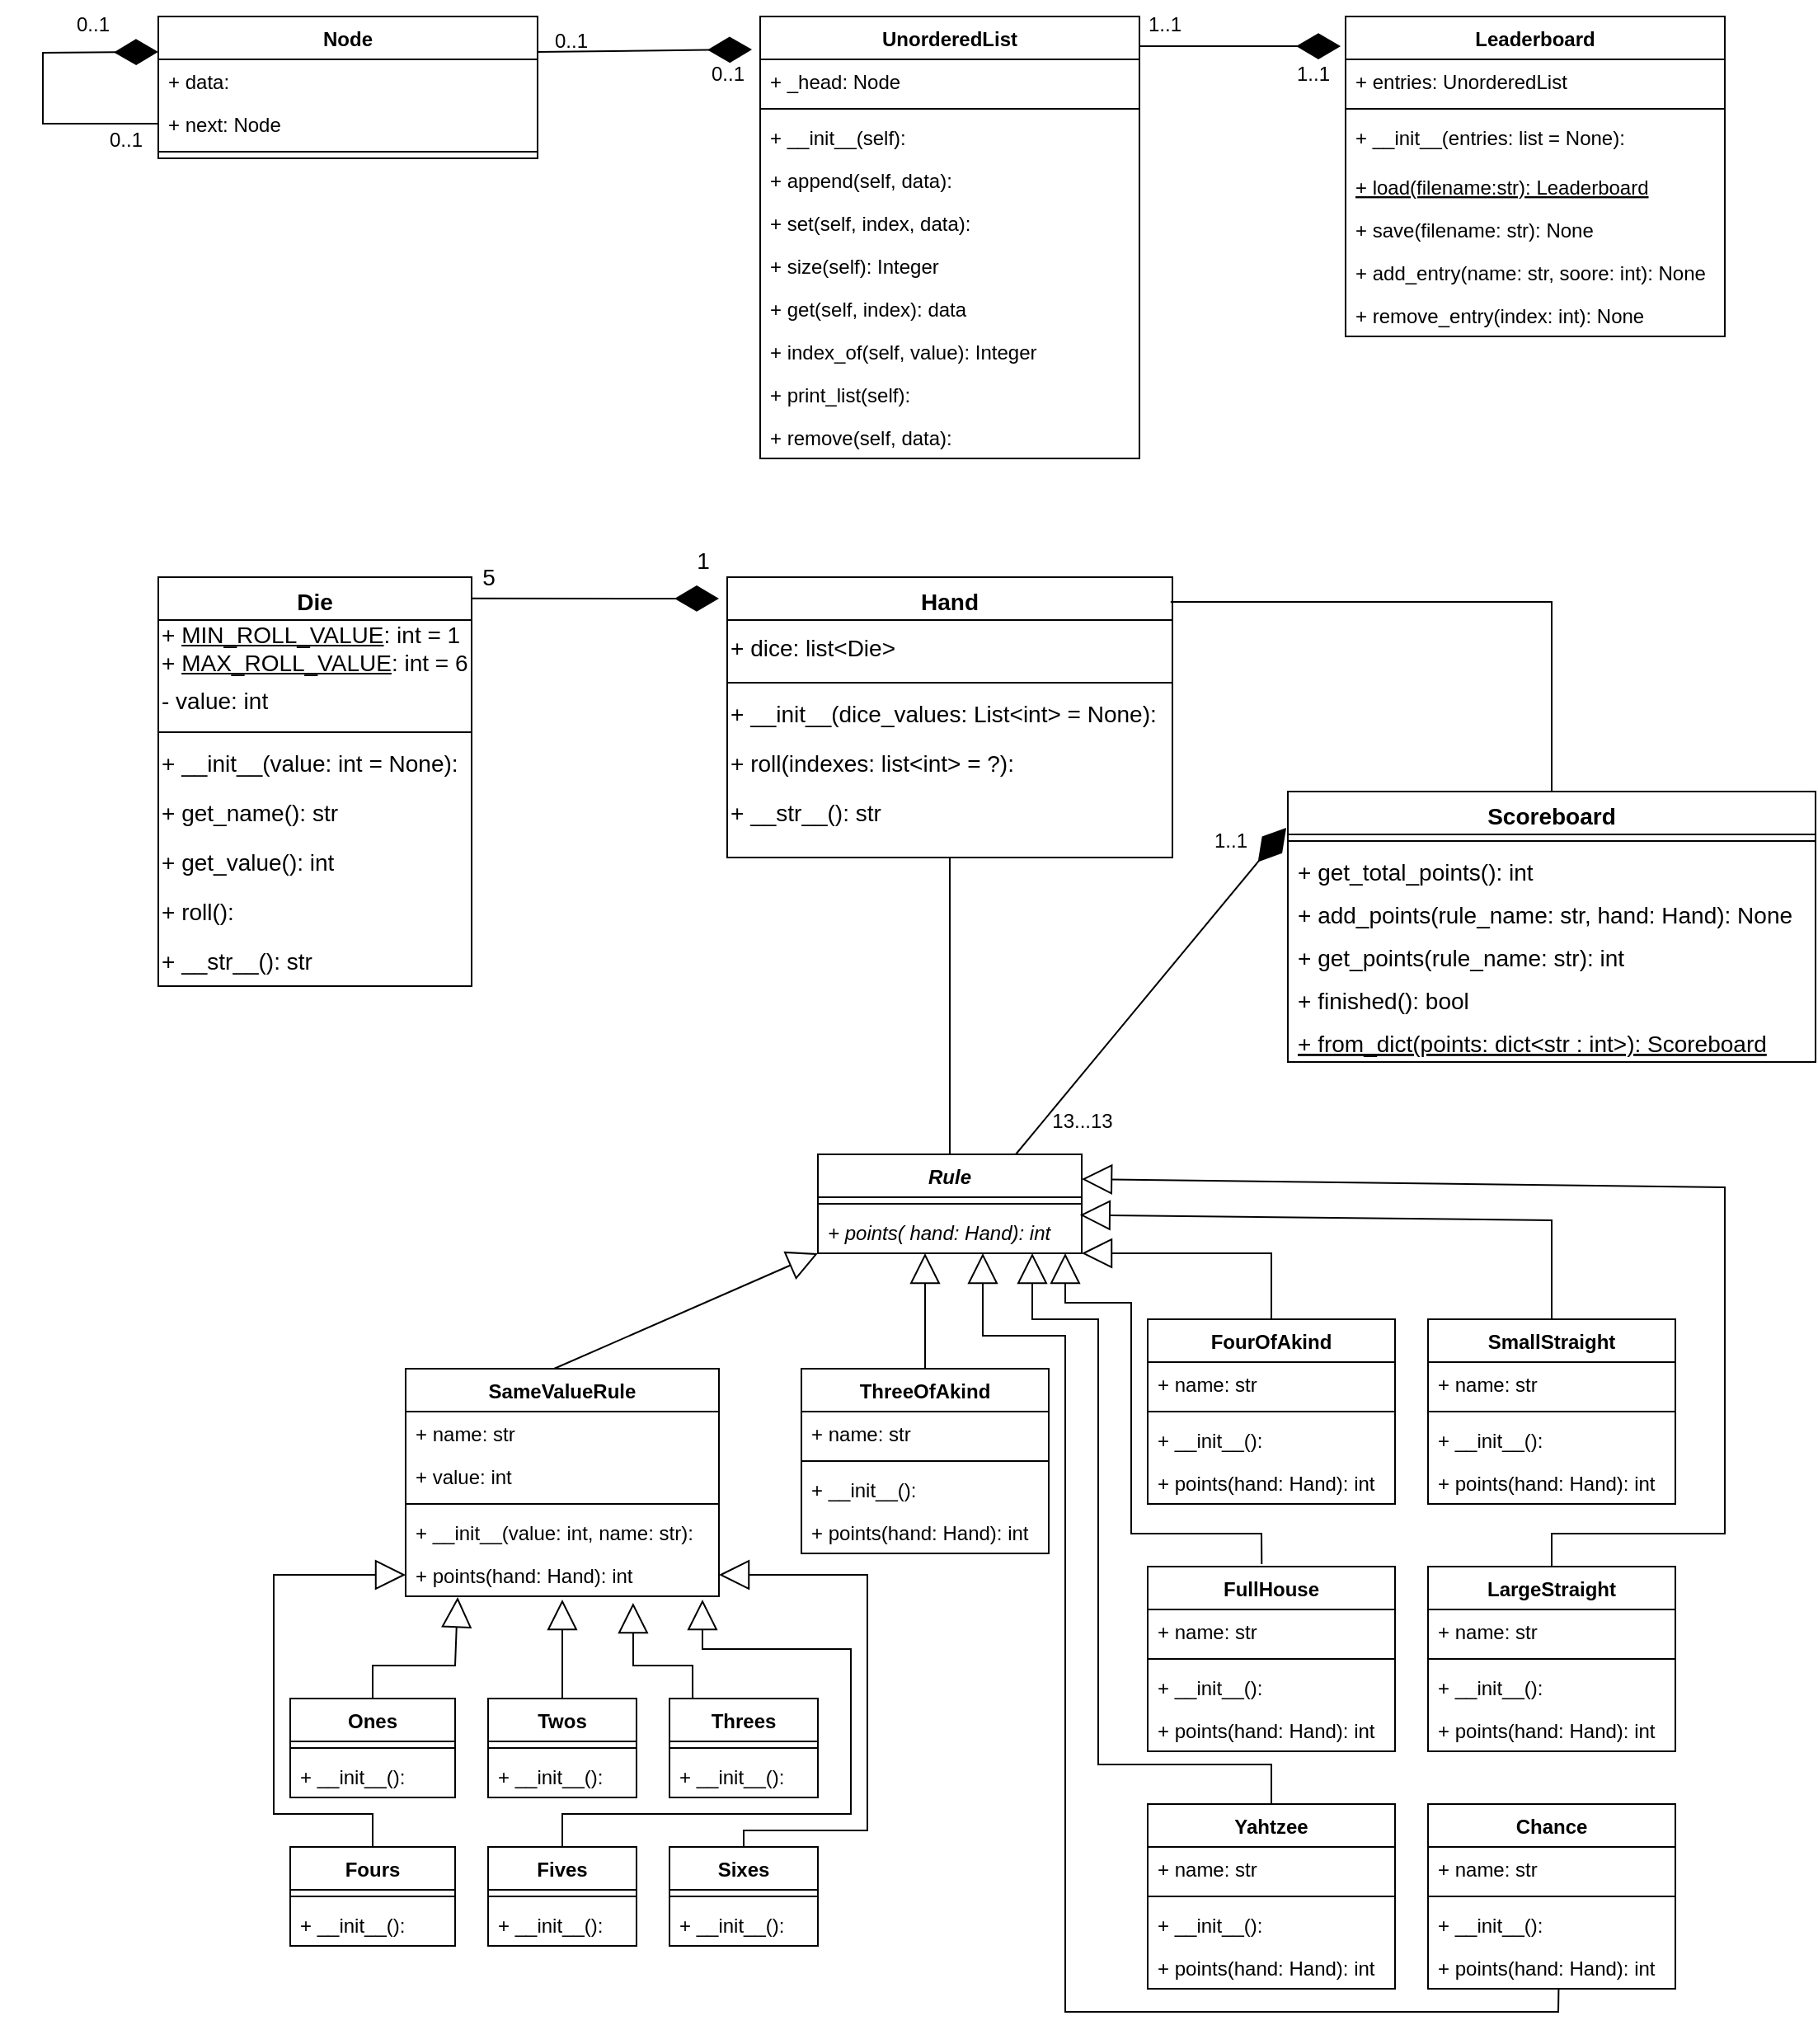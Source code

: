 <mxfile version="20.8.20" type="device"><diagram id="C5RBs43oDa-KdzZeNtuy" name="Page-1"><mxGraphModel dx="2901" dy="1139" grid="1" gridSize="10" guides="1" tooltips="1" connect="1" arrows="1" fold="1" page="1" pageScale="1" pageWidth="827" pageHeight="1169" math="0" shadow="0"><root><mxCell id="WIyWlLk6GJQsqaUBKTNV-0"/><mxCell id="WIyWlLk6GJQsqaUBKTNV-1" parent="WIyWlLk6GJQsqaUBKTNV-0"/><mxCell id="zkfFHV4jXpPFQw0GAbJ--0" value="Die" style="swimlane;fontStyle=1;align=center;verticalAlign=top;childLayout=stackLayout;horizontal=1;startSize=26;horizontalStack=0;resizeParent=1;resizeLast=0;collapsible=1;marginBottom=0;rounded=0;shadow=0;strokeWidth=1;fontSize=14;" parent="WIyWlLk6GJQsqaUBKTNV-1" vertex="1"><mxGeometry x="-100.0" y="390" width="190" height="248" as="geometry"><mxRectangle x="230" y="140" width="160" height="26" as="alternateBounds"/></mxGeometry></mxCell><mxCell id="QgsHocURRnFTAm93ALGb-11" value="+ &lt;u&gt;MIN_ROLL_VALUE&lt;/u&gt;: int = 1&lt;br&gt;+ &lt;u&gt;MAX_ROLL_VALUE&lt;/u&gt;: int = 6" style="text;html=1;strokeColor=none;fillColor=none;align=left;verticalAlign=middle;whiteSpace=wrap;rounded=0;fontSize=14;" parent="zkfFHV4jXpPFQw0GAbJ--0" vertex="1"><mxGeometry y="26" width="190" height="34" as="geometry"/></mxCell><mxCell id="QgsHocURRnFTAm93ALGb-13" value="- value: int" style="text;html=1;strokeColor=none;fillColor=none;align=left;verticalAlign=middle;whiteSpace=wrap;rounded=0;fontSize=14;" parent="zkfFHV4jXpPFQw0GAbJ--0" vertex="1"><mxGeometry y="60" width="190" height="30" as="geometry"/></mxCell><mxCell id="zkfFHV4jXpPFQw0GAbJ--4" value="" style="line;html=1;strokeWidth=1;align=left;verticalAlign=middle;spacingTop=-1;spacingLeft=3;spacingRight=3;rotatable=0;labelPosition=right;points=[];portConstraint=eastwest;" parent="zkfFHV4jXpPFQw0GAbJ--0" vertex="1"><mxGeometry y="90" width="190" height="8" as="geometry"/></mxCell><mxCell id="QgsHocURRnFTAm93ALGb-14" value="+ __init__(value: int = None):" style="text;html=1;strokeColor=none;fillColor=none;align=left;verticalAlign=middle;whiteSpace=wrap;rounded=0;fontSize=14;" parent="zkfFHV4jXpPFQw0GAbJ--0" vertex="1"><mxGeometry y="98" width="190" height="30" as="geometry"/></mxCell><mxCell id="QgsHocURRnFTAm93ALGb-17" value="+ get_name(): str" style="text;html=1;strokeColor=none;fillColor=none;align=left;verticalAlign=middle;whiteSpace=wrap;rounded=0;fontSize=14;" parent="zkfFHV4jXpPFQw0GAbJ--0" vertex="1"><mxGeometry y="128" width="190" height="30" as="geometry"/></mxCell><mxCell id="QgsHocURRnFTAm93ALGb-15" value="+ get_value(): int" style="text;html=1;strokeColor=none;fillColor=none;align=left;verticalAlign=middle;whiteSpace=wrap;rounded=0;fontSize=14;" parent="zkfFHV4jXpPFQw0GAbJ--0" vertex="1"><mxGeometry y="158" width="190" height="30" as="geometry"/></mxCell><mxCell id="QgsHocURRnFTAm93ALGb-16" value="+ roll():" style="text;html=1;strokeColor=none;fillColor=none;align=left;verticalAlign=middle;whiteSpace=wrap;rounded=0;fontSize=14;" parent="zkfFHV4jXpPFQw0GAbJ--0" vertex="1"><mxGeometry y="188" width="190" height="30" as="geometry"/></mxCell><mxCell id="QgsHocURRnFTAm93ALGb-18" value="+ __str__(): str" style="text;html=1;strokeColor=none;fillColor=none;align=left;verticalAlign=middle;whiteSpace=wrap;rounded=0;fontSize=14;" parent="zkfFHV4jXpPFQw0GAbJ--0" vertex="1"><mxGeometry y="218" width="190" height="30" as="geometry"/></mxCell><mxCell id="QgsHocURRnFTAm93ALGb-19" value="Hand" style="swimlane;fontStyle=1;align=center;verticalAlign=top;childLayout=stackLayout;horizontal=1;startSize=26;horizontalStack=0;resizeParent=1;resizeLast=0;collapsible=1;marginBottom=0;rounded=0;shadow=0;strokeWidth=1;fontSize=14;" parent="WIyWlLk6GJQsqaUBKTNV-1" vertex="1"><mxGeometry x="245" y="390" width="270" height="170" as="geometry"><mxRectangle x="230" y="140" width="160" height="26" as="alternateBounds"/></mxGeometry></mxCell><mxCell id="QgsHocURRnFTAm93ALGb-21" value="+ dice: list&amp;lt;Die&amp;gt;" style="text;html=1;strokeColor=none;fillColor=none;align=left;verticalAlign=middle;whiteSpace=wrap;rounded=0;fontSize=14;" parent="QgsHocURRnFTAm93ALGb-19" vertex="1"><mxGeometry y="26" width="270" height="34" as="geometry"/></mxCell><mxCell id="QgsHocURRnFTAm93ALGb-22" value="" style="line;html=1;strokeWidth=1;align=left;verticalAlign=middle;spacingTop=-1;spacingLeft=3;spacingRight=3;rotatable=0;labelPosition=right;points=[];portConstraint=eastwest;" parent="QgsHocURRnFTAm93ALGb-19" vertex="1"><mxGeometry y="60" width="270" height="8" as="geometry"/></mxCell><mxCell id="QgsHocURRnFTAm93ALGb-23" value="+ __init__(dice_values: List&amp;lt;int&amp;gt; = None):" style="text;html=1;strokeColor=none;fillColor=none;align=left;verticalAlign=middle;whiteSpace=wrap;rounded=0;fontSize=14;" parent="QgsHocURRnFTAm93ALGb-19" vertex="1"><mxGeometry y="68" width="270" height="30" as="geometry"/></mxCell><mxCell id="QgsHocURRnFTAm93ALGb-26" value="+ roll(indexes: list&amp;lt;int&amp;gt; = ?):" style="text;html=1;strokeColor=none;fillColor=none;align=left;verticalAlign=middle;whiteSpace=wrap;rounded=0;fontSize=14;" parent="QgsHocURRnFTAm93ALGb-19" vertex="1"><mxGeometry y="98" width="270" height="30" as="geometry"/></mxCell><mxCell id="QgsHocURRnFTAm93ALGb-27" value="+ __str__(): str" style="text;html=1;strokeColor=none;fillColor=none;align=left;verticalAlign=middle;whiteSpace=wrap;rounded=0;fontSize=14;" parent="QgsHocURRnFTAm93ALGb-19" vertex="1"><mxGeometry y="128" width="270" height="30" as="geometry"/></mxCell><mxCell id="EEGp1_K3hss2cLt-kIBE-0" value="Scoreboard" style="swimlane;fontStyle=1;align=center;verticalAlign=top;childLayout=stackLayout;horizontal=1;startSize=26;horizontalStack=0;resizeParent=1;resizeParentMax=0;resizeLast=0;collapsible=1;marginBottom=0;fontSize=14;" parent="WIyWlLk6GJQsqaUBKTNV-1" vertex="1"><mxGeometry x="585" y="520" width="320" height="164" as="geometry"/></mxCell><mxCell id="EEGp1_K3hss2cLt-kIBE-2" value="" style="line;strokeWidth=1;fillColor=none;align=left;verticalAlign=middle;spacingTop=-1;spacingLeft=3;spacingRight=3;rotatable=0;labelPosition=right;points=[];portConstraint=eastwest;fontSize=14;" parent="EEGp1_K3hss2cLt-kIBE-0" vertex="1"><mxGeometry y="26" width="320" height="8" as="geometry"/></mxCell><mxCell id="EEGp1_K3hss2cLt-kIBE-7" value="+ get_total_points(): int" style="text;strokeColor=none;fillColor=none;align=left;verticalAlign=top;spacingLeft=4;spacingRight=4;overflow=hidden;rotatable=0;points=[[0,0.5],[1,0.5]];portConstraint=eastwest;fontSize=14;" parent="EEGp1_K3hss2cLt-kIBE-0" vertex="1"><mxGeometry y="34" width="320" height="26" as="geometry"/></mxCell><mxCell id="EEGp1_K3hss2cLt-kIBE-4" value="+ add_points(rule_name: str, hand: Hand): None" style="text;strokeColor=none;fillColor=none;align=left;verticalAlign=top;spacingLeft=4;spacingRight=4;overflow=hidden;rotatable=0;points=[[0,0.5],[1,0.5]];portConstraint=eastwest;fontSize=14;" parent="EEGp1_K3hss2cLt-kIBE-0" vertex="1"><mxGeometry y="60" width="320" height="26" as="geometry"/></mxCell><mxCell id="EEGp1_K3hss2cLt-kIBE-5" value="+ get_points(rule_name: str): int" style="text;strokeColor=none;fillColor=none;align=left;verticalAlign=top;spacingLeft=4;spacingRight=4;overflow=hidden;rotatable=0;points=[[0,0.5],[1,0.5]];portConstraint=eastwest;fontSize=14;" parent="EEGp1_K3hss2cLt-kIBE-0" vertex="1"><mxGeometry y="86" width="320" height="26" as="geometry"/></mxCell><mxCell id="EEGp1_K3hss2cLt-kIBE-6" value="+ finished(): bool" style="text;strokeColor=none;fillColor=none;align=left;verticalAlign=top;spacingLeft=4;spacingRight=4;overflow=hidden;rotatable=0;points=[[0,0.5],[1,0.5]];portConstraint=eastwest;fontSize=14;" parent="EEGp1_K3hss2cLt-kIBE-0" vertex="1"><mxGeometry y="112" width="320" height="26" as="geometry"/></mxCell><mxCell id="EEGp1_K3hss2cLt-kIBE-8" value="+ from_dict(points: dict&lt;str : int&gt;): Scoreboard" style="text;strokeColor=none;fillColor=none;align=left;verticalAlign=top;spacingLeft=4;spacingRight=4;overflow=hidden;rotatable=0;points=[[0,0.5],[1,0.5]];portConstraint=eastwest;fontSize=14;fontStyle=4" parent="EEGp1_K3hss2cLt-kIBE-0" vertex="1"><mxGeometry y="138" width="320" height="26" as="geometry"/></mxCell><mxCell id="EEGp1_K3hss2cLt-kIBE-9" value="" style="endArrow=diamondThin;endFill=1;endSize=24;html=1;rounded=0;fontSize=14;exitX=1;exitY=0.052;exitDx=0;exitDy=0;exitPerimeter=0;" parent="WIyWlLk6GJQsqaUBKTNV-1" source="zkfFHV4jXpPFQw0GAbJ--0" edge="1"><mxGeometry width="160" relative="1" as="geometry"><mxPoint x="103.1" y="360" as="sourcePoint"/><mxPoint x="240" y="403" as="targetPoint"/></mxGeometry></mxCell><mxCell id="EEGp1_K3hss2cLt-kIBE-10" value="1" style="text;html=1;align=center;verticalAlign=middle;resizable=0;points=[];autosize=1;strokeColor=none;fillColor=none;fontSize=14;" parent="WIyWlLk6GJQsqaUBKTNV-1" vertex="1"><mxGeometry x="220" y="370" width="20" height="20" as="geometry"/></mxCell><mxCell id="EEGp1_K3hss2cLt-kIBE-11" value="5" style="text;html=1;align=center;verticalAlign=middle;resizable=0;points=[];autosize=1;strokeColor=none;fillColor=none;fontSize=14;" parent="WIyWlLk6GJQsqaUBKTNV-1" vertex="1"><mxGeometry x="90.0" y="380" width="20" height="20" as="geometry"/></mxCell><mxCell id="sQzndHADzmRPckL66UY5-4" value="Rule" style="swimlane;fontStyle=3;align=center;verticalAlign=top;childLayout=stackLayout;horizontal=1;startSize=26;horizontalStack=0;resizeParent=1;resizeParentMax=0;resizeLast=0;collapsible=1;marginBottom=0;" parent="WIyWlLk6GJQsqaUBKTNV-1" vertex="1"><mxGeometry x="300" y="740" width="160" height="60" as="geometry"/></mxCell><mxCell id="sQzndHADzmRPckL66UY5-6" value="" style="line;strokeWidth=1;fillColor=none;align=left;verticalAlign=middle;spacingTop=-1;spacingLeft=3;spacingRight=3;rotatable=0;labelPosition=right;points=[];portConstraint=eastwest;strokeColor=inherit;" parent="sQzndHADzmRPckL66UY5-4" vertex="1"><mxGeometry y="26" width="160" height="8" as="geometry"/></mxCell><mxCell id="sQzndHADzmRPckL66UY5-7" value="+ points( hand: Hand): int" style="text;strokeColor=none;fillColor=none;align=left;verticalAlign=top;spacingLeft=4;spacingRight=4;overflow=hidden;rotatable=0;points=[[0,0.5],[1,0.5]];portConstraint=eastwest;fontStyle=2" parent="sQzndHADzmRPckL66UY5-4" vertex="1"><mxGeometry y="34" width="160" height="26" as="geometry"/></mxCell><mxCell id="sQzndHADzmRPckL66UY5-14" value="SameValueRule" style="swimlane;fontStyle=1;align=center;verticalAlign=top;childLayout=stackLayout;horizontal=1;startSize=26;horizontalStack=0;resizeParent=1;resizeParentMax=0;resizeLast=0;collapsible=1;marginBottom=0;" parent="WIyWlLk6GJQsqaUBKTNV-1" vertex="1"><mxGeometry x="50" y="870" width="190" height="138" as="geometry"/></mxCell><mxCell id="sQzndHADzmRPckL66UY5-15" value="+ name: str" style="text;strokeColor=none;fillColor=none;align=left;verticalAlign=top;spacingLeft=4;spacingRight=4;overflow=hidden;rotatable=0;points=[[0,0.5],[1,0.5]];portConstraint=eastwest;" parent="sQzndHADzmRPckL66UY5-14" vertex="1"><mxGeometry y="26" width="190" height="26" as="geometry"/></mxCell><mxCell id="sQzndHADzmRPckL66UY5-18" value="+ value: int" style="text;strokeColor=none;fillColor=none;align=left;verticalAlign=top;spacingLeft=4;spacingRight=4;overflow=hidden;rotatable=0;points=[[0,0.5],[1,0.5]];portConstraint=eastwest;" parent="sQzndHADzmRPckL66UY5-14" vertex="1"><mxGeometry y="52" width="190" height="26" as="geometry"/></mxCell><mxCell id="sQzndHADzmRPckL66UY5-16" value="" style="line;strokeWidth=1;fillColor=none;align=left;verticalAlign=middle;spacingTop=-1;spacingLeft=3;spacingRight=3;rotatable=0;labelPosition=right;points=[];portConstraint=eastwest;strokeColor=inherit;" parent="sQzndHADzmRPckL66UY5-14" vertex="1"><mxGeometry y="78" width="190" height="8" as="geometry"/></mxCell><mxCell id="sQzndHADzmRPckL66UY5-17" value="+ __init__(value: int, name: str):" style="text;strokeColor=none;fillColor=none;align=left;verticalAlign=top;spacingLeft=4;spacingRight=4;overflow=hidden;rotatable=0;points=[[0,0.5],[1,0.5]];portConstraint=eastwest;" parent="sQzndHADzmRPckL66UY5-14" vertex="1"><mxGeometry y="86" width="190" height="26" as="geometry"/></mxCell><mxCell id="sQzndHADzmRPckL66UY5-19" value="+ points(hand: Hand): int" style="text;strokeColor=none;fillColor=none;align=left;verticalAlign=top;spacingLeft=4;spacingRight=4;overflow=hidden;rotatable=0;points=[[0,0.5],[1,0.5]];portConstraint=eastwest;" parent="sQzndHADzmRPckL66UY5-14" vertex="1"><mxGeometry y="112" width="190" height="26" as="geometry"/></mxCell><mxCell id="sQzndHADzmRPckL66UY5-20" value="Ones" style="swimlane;fontStyle=1;align=center;verticalAlign=top;childLayout=stackLayout;horizontal=1;startSize=26;horizontalStack=0;resizeParent=1;resizeParentMax=0;resizeLast=0;collapsible=1;marginBottom=0;" parent="WIyWlLk6GJQsqaUBKTNV-1" vertex="1"><mxGeometry x="-20" y="1070" width="100" height="60" as="geometry"/></mxCell><mxCell id="sQzndHADzmRPckL66UY5-22" value="" style="line;strokeWidth=1;fillColor=none;align=left;verticalAlign=middle;spacingTop=-1;spacingLeft=3;spacingRight=3;rotatable=0;labelPosition=right;points=[];portConstraint=eastwest;strokeColor=inherit;" parent="sQzndHADzmRPckL66UY5-20" vertex="1"><mxGeometry y="26" width="100" height="8" as="geometry"/></mxCell><mxCell id="sQzndHADzmRPckL66UY5-23" value="+ __init__():" style="text;strokeColor=none;fillColor=none;align=left;verticalAlign=top;spacingLeft=4;spacingRight=4;overflow=hidden;rotatable=0;points=[[0,0.5],[1,0.5]];portConstraint=eastwest;" parent="sQzndHADzmRPckL66UY5-20" vertex="1"><mxGeometry y="34" width="100" height="26" as="geometry"/></mxCell><mxCell id="sQzndHADzmRPckL66UY5-24" value="Twos" style="swimlane;fontStyle=1;align=center;verticalAlign=top;childLayout=stackLayout;horizontal=1;startSize=26;horizontalStack=0;resizeParent=1;resizeParentMax=0;resizeLast=0;collapsible=1;marginBottom=0;" parent="WIyWlLk6GJQsqaUBKTNV-1" vertex="1"><mxGeometry x="100" y="1070" width="90" height="60" as="geometry"/></mxCell><mxCell id="sQzndHADzmRPckL66UY5-25" value="" style="line;strokeWidth=1;fillColor=none;align=left;verticalAlign=middle;spacingTop=-1;spacingLeft=3;spacingRight=3;rotatable=0;labelPosition=right;points=[];portConstraint=eastwest;strokeColor=inherit;" parent="sQzndHADzmRPckL66UY5-24" vertex="1"><mxGeometry y="26" width="90" height="8" as="geometry"/></mxCell><mxCell id="sQzndHADzmRPckL66UY5-26" value="+ __init__():" style="text;strokeColor=none;fillColor=none;align=left;verticalAlign=top;spacingLeft=4;spacingRight=4;overflow=hidden;rotatable=0;points=[[0,0.5],[1,0.5]];portConstraint=eastwest;" parent="sQzndHADzmRPckL66UY5-24" vertex="1"><mxGeometry y="34" width="90" height="26" as="geometry"/></mxCell><mxCell id="sQzndHADzmRPckL66UY5-27" value="Threes" style="swimlane;fontStyle=1;align=center;verticalAlign=top;childLayout=stackLayout;horizontal=1;startSize=26;horizontalStack=0;resizeParent=1;resizeParentMax=0;resizeLast=0;collapsible=1;marginBottom=0;" parent="WIyWlLk6GJQsqaUBKTNV-1" vertex="1"><mxGeometry x="210" y="1070" width="90" height="60" as="geometry"/></mxCell><mxCell id="sQzndHADzmRPckL66UY5-28" value="" style="line;strokeWidth=1;fillColor=none;align=left;verticalAlign=middle;spacingTop=-1;spacingLeft=3;spacingRight=3;rotatable=0;labelPosition=right;points=[];portConstraint=eastwest;strokeColor=inherit;" parent="sQzndHADzmRPckL66UY5-27" vertex="1"><mxGeometry y="26" width="90" height="8" as="geometry"/></mxCell><mxCell id="sQzndHADzmRPckL66UY5-29" value="+ __init__():" style="text;strokeColor=none;fillColor=none;align=left;verticalAlign=top;spacingLeft=4;spacingRight=4;overflow=hidden;rotatable=0;points=[[0,0.5],[1,0.5]];portConstraint=eastwest;" parent="sQzndHADzmRPckL66UY5-27" vertex="1"><mxGeometry y="34" width="90" height="26" as="geometry"/></mxCell><mxCell id="sQzndHADzmRPckL66UY5-30" value="Fours" style="swimlane;fontStyle=1;align=center;verticalAlign=top;childLayout=stackLayout;horizontal=1;startSize=26;horizontalStack=0;resizeParent=1;resizeParentMax=0;resizeLast=0;collapsible=1;marginBottom=0;" parent="WIyWlLk6GJQsqaUBKTNV-1" vertex="1"><mxGeometry x="-20" y="1160" width="100" height="60" as="geometry"/></mxCell><mxCell id="sQzndHADzmRPckL66UY5-31" value="" style="line;strokeWidth=1;fillColor=none;align=left;verticalAlign=middle;spacingTop=-1;spacingLeft=3;spacingRight=3;rotatable=0;labelPosition=right;points=[];portConstraint=eastwest;strokeColor=inherit;" parent="sQzndHADzmRPckL66UY5-30" vertex="1"><mxGeometry y="26" width="100" height="8" as="geometry"/></mxCell><mxCell id="sQzndHADzmRPckL66UY5-32" value="+ __init__():" style="text;strokeColor=none;fillColor=none;align=left;verticalAlign=top;spacingLeft=4;spacingRight=4;overflow=hidden;rotatable=0;points=[[0,0.5],[1,0.5]];portConstraint=eastwest;" parent="sQzndHADzmRPckL66UY5-30" vertex="1"><mxGeometry y="34" width="100" height="26" as="geometry"/></mxCell><mxCell id="sQzndHADzmRPckL66UY5-33" value="Fives" style="swimlane;fontStyle=1;align=center;verticalAlign=top;childLayout=stackLayout;horizontal=1;startSize=26;horizontalStack=0;resizeParent=1;resizeParentMax=0;resizeLast=0;collapsible=1;marginBottom=0;" parent="WIyWlLk6GJQsqaUBKTNV-1" vertex="1"><mxGeometry x="100" y="1160" width="90" height="60" as="geometry"/></mxCell><mxCell id="sQzndHADzmRPckL66UY5-34" value="" style="line;strokeWidth=1;fillColor=none;align=left;verticalAlign=middle;spacingTop=-1;spacingLeft=3;spacingRight=3;rotatable=0;labelPosition=right;points=[];portConstraint=eastwest;strokeColor=inherit;" parent="sQzndHADzmRPckL66UY5-33" vertex="1"><mxGeometry y="26" width="90" height="8" as="geometry"/></mxCell><mxCell id="sQzndHADzmRPckL66UY5-35" value="+ __init__():" style="text;strokeColor=none;fillColor=none;align=left;verticalAlign=top;spacingLeft=4;spacingRight=4;overflow=hidden;rotatable=0;points=[[0,0.5],[1,0.5]];portConstraint=eastwest;" parent="sQzndHADzmRPckL66UY5-33" vertex="1"><mxGeometry y="34" width="90" height="26" as="geometry"/></mxCell><mxCell id="sQzndHADzmRPckL66UY5-36" value="Sixes" style="swimlane;fontStyle=1;align=center;verticalAlign=top;childLayout=stackLayout;horizontal=1;startSize=26;horizontalStack=0;resizeParent=1;resizeParentMax=0;resizeLast=0;collapsible=1;marginBottom=0;" parent="WIyWlLk6GJQsqaUBKTNV-1" vertex="1"><mxGeometry x="210" y="1160" width="90" height="60" as="geometry"/></mxCell><mxCell id="sQzndHADzmRPckL66UY5-37" value="" style="line;strokeWidth=1;fillColor=none;align=left;verticalAlign=middle;spacingTop=-1;spacingLeft=3;spacingRight=3;rotatable=0;labelPosition=right;points=[];portConstraint=eastwest;strokeColor=inherit;" parent="sQzndHADzmRPckL66UY5-36" vertex="1"><mxGeometry y="26" width="90" height="8" as="geometry"/></mxCell><mxCell id="sQzndHADzmRPckL66UY5-38" value="+ __init__():" style="text;strokeColor=none;fillColor=none;align=left;verticalAlign=top;spacingLeft=4;spacingRight=4;overflow=hidden;rotatable=0;points=[[0,0.5],[1,0.5]];portConstraint=eastwest;" parent="sQzndHADzmRPckL66UY5-36" vertex="1"><mxGeometry y="34" width="90" height="26" as="geometry"/></mxCell><mxCell id="sQzndHADzmRPckL66UY5-40" value="&lt;br&gt;" style="endArrow=block;endSize=16;endFill=0;html=1;rounded=0;exitX=0.5;exitY=0;exitDx=0;exitDy=0;entryX=0.166;entryY=1.02;entryDx=0;entryDy=0;entryPerimeter=0;" parent="WIyWlLk6GJQsqaUBKTNV-1" source="sQzndHADzmRPckL66UY5-20" target="sQzndHADzmRPckL66UY5-19" edge="1"><mxGeometry width="160" relative="1" as="geometry"><mxPoint x="-210" y="1080" as="sourcePoint"/><mxPoint x="-40" y="1040" as="targetPoint"/><Array as="points"><mxPoint x="30" y="1050"/><mxPoint x="80" y="1050"/></Array></mxGeometry></mxCell><mxCell id="sQzndHADzmRPckL66UY5-41" value="&lt;br&gt;" style="endArrow=block;endSize=16;endFill=0;html=1;rounded=0;exitX=0.5;exitY=0;exitDx=0;exitDy=0;" parent="WIyWlLk6GJQsqaUBKTNV-1" source="sQzndHADzmRPckL66UY5-24" edge="1"><mxGeometry x="0.333" y="-5" width="160" relative="1" as="geometry"><mxPoint x="40" y="1080.0" as="sourcePoint"/><mxPoint x="145" y="1010" as="targetPoint"/><mxPoint as="offset"/></mxGeometry></mxCell><mxCell id="sQzndHADzmRPckL66UY5-42" value="&lt;br&gt;" style="endArrow=block;endSize=16;endFill=0;html=1;rounded=0;exitX=0.156;exitY=0;exitDx=0;exitDy=0;exitPerimeter=0;entryX=0.726;entryY=1.154;entryDx=0;entryDy=0;entryPerimeter=0;" parent="WIyWlLk6GJQsqaUBKTNV-1" source="sQzndHADzmRPckL66UY5-27" target="sQzndHADzmRPckL66UY5-19" edge="1"><mxGeometry width="160" relative="1" as="geometry"><mxPoint x="180" y="1081.48" as="sourcePoint"/><mxPoint x="170" y="1010" as="targetPoint"/><Array as="points"><mxPoint x="224" y="1050"/><mxPoint x="188" y="1050"/></Array></mxGeometry></mxCell><mxCell id="sQzndHADzmRPckL66UY5-43" value="&lt;br&gt;" style="endArrow=block;endSize=16;endFill=0;html=1;rounded=0;exitX=0.5;exitY=0;exitDx=0;exitDy=0;entryX=0;entryY=0.5;entryDx=0;entryDy=0;" parent="WIyWlLk6GJQsqaUBKTNV-1" source="sQzndHADzmRPckL66UY5-30" target="sQzndHADzmRPckL66UY5-19" edge="1"><mxGeometry width="160" relative="1" as="geometry"><mxPoint x="-40" y="1051.48" as="sourcePoint"/><mxPoint x="30" y="990" as="targetPoint"/><Array as="points"><mxPoint x="30" y="1140"/><mxPoint x="-30" y="1140"/><mxPoint x="-30" y="995"/><mxPoint y="995"/></Array></mxGeometry></mxCell><mxCell id="sQzndHADzmRPckL66UY5-44" value="&lt;br&gt;" style="endArrow=block;endSize=16;endFill=0;html=1;rounded=0;exitX=0.5;exitY=0;exitDx=0;exitDy=0;" parent="WIyWlLk6GJQsqaUBKTNV-1" source="sQzndHADzmRPckL66UY5-33" edge="1"><mxGeometry width="160" relative="1" as="geometry"><mxPoint x="320" y="1140" as="sourcePoint"/><mxPoint x="230" y="1010" as="targetPoint"/><Array as="points"><mxPoint x="145" y="1140"/><mxPoint x="320" y="1140"/><mxPoint x="320" y="1060"/><mxPoint x="320" y="1040"/><mxPoint x="230" y="1040"/></Array></mxGeometry></mxCell><mxCell id="sQzndHADzmRPckL66UY5-45" value="&lt;br&gt;" style="endArrow=block;endSize=16;endFill=0;html=1;rounded=0;exitX=0.5;exitY=0;exitDx=0;exitDy=0;entryX=1;entryY=0.5;entryDx=0;entryDy=0;" parent="WIyWlLk6GJQsqaUBKTNV-1" source="sQzndHADzmRPckL66UY5-36" target="sQzndHADzmRPckL66UY5-19" edge="1"><mxGeometry width="160" relative="1" as="geometry"><mxPoint x="155" y="1170.0" as="sourcePoint"/><mxPoint x="220" y="1010" as="targetPoint"/><Array as="points"><mxPoint x="255" y="1150"/><mxPoint x="330" y="1150"/><mxPoint x="330" y="1050"/><mxPoint x="330" y="995"/></Array></mxGeometry></mxCell><mxCell id="sQzndHADzmRPckL66UY5-46" value="&lt;br&gt;" style="endArrow=block;endSize=16;endFill=0;html=1;rounded=0;entryX=0;entryY=1;entryDx=0;entryDy=0;" parent="WIyWlLk6GJQsqaUBKTNV-1" target="sQzndHADzmRPckL66UY5-4" edge="1"><mxGeometry x="0.333" y="-5" width="160" relative="1" as="geometry"><mxPoint x="140" y="870" as="sourcePoint"/><mxPoint x="140" y="810.0" as="targetPoint"/><mxPoint as="offset"/></mxGeometry></mxCell><mxCell id="sQzndHADzmRPckL66UY5-47" value="ThreeOfAkind" style="swimlane;fontStyle=1;align=center;verticalAlign=top;childLayout=stackLayout;horizontal=1;startSize=26;horizontalStack=0;resizeParent=1;resizeParentMax=0;resizeLast=0;collapsible=1;marginBottom=0;" parent="WIyWlLk6GJQsqaUBKTNV-1" vertex="1"><mxGeometry x="290" y="870" width="150" height="112" as="geometry"/></mxCell><mxCell id="sQzndHADzmRPckL66UY5-49" value="+ name: str" style="text;strokeColor=none;fillColor=none;align=left;verticalAlign=top;spacingLeft=4;spacingRight=4;overflow=hidden;rotatable=0;points=[[0,0.5],[1,0.5]];portConstraint=eastwest;" parent="sQzndHADzmRPckL66UY5-47" vertex="1"><mxGeometry y="26" width="150" height="26" as="geometry"/></mxCell><mxCell id="sQzndHADzmRPckL66UY5-50" value="" style="line;strokeWidth=1;fillColor=none;align=left;verticalAlign=middle;spacingTop=-1;spacingLeft=3;spacingRight=3;rotatable=0;labelPosition=right;points=[];portConstraint=eastwest;strokeColor=inherit;" parent="sQzndHADzmRPckL66UY5-47" vertex="1"><mxGeometry y="52" width="150" height="8" as="geometry"/></mxCell><mxCell id="sQzndHADzmRPckL66UY5-51" value="+ __init__():" style="text;strokeColor=none;fillColor=none;align=left;verticalAlign=top;spacingLeft=4;spacingRight=4;overflow=hidden;rotatable=0;points=[[0,0.5],[1,0.5]];portConstraint=eastwest;" parent="sQzndHADzmRPckL66UY5-47" vertex="1"><mxGeometry y="60" width="150" height="26" as="geometry"/></mxCell><mxCell id="sQzndHADzmRPckL66UY5-52" value="+ points(hand: Hand): int" style="text;strokeColor=none;fillColor=none;align=left;verticalAlign=top;spacingLeft=4;spacingRight=4;overflow=hidden;rotatable=0;points=[[0,0.5],[1,0.5]];portConstraint=eastwest;" parent="sQzndHADzmRPckL66UY5-47" vertex="1"><mxGeometry y="86" width="150" height="26" as="geometry"/></mxCell><mxCell id="sQzndHADzmRPckL66UY5-53" value="&lt;br&gt;" style="endArrow=block;endSize=16;endFill=0;html=1;rounded=0;exitX=0.5;exitY=0;exitDx=0;exitDy=0;" parent="WIyWlLk6GJQsqaUBKTNV-1" source="sQzndHADzmRPckL66UY5-47" edge="1"><mxGeometry x="0.333" y="-5" width="160" relative="1" as="geometry"><mxPoint x="150" y="880" as="sourcePoint"/><mxPoint x="365" y="800" as="targetPoint"/><mxPoint as="offset"/></mxGeometry></mxCell><mxCell id="sQzndHADzmRPckL66UY5-54" value="FourOfAkind" style="swimlane;fontStyle=1;align=center;verticalAlign=top;childLayout=stackLayout;horizontal=1;startSize=26;horizontalStack=0;resizeParent=1;resizeParentMax=0;resizeLast=0;collapsible=1;marginBottom=0;" parent="WIyWlLk6GJQsqaUBKTNV-1" vertex="1"><mxGeometry x="500" y="840" width="150" height="112" as="geometry"/></mxCell><mxCell id="sQzndHADzmRPckL66UY5-55" value="+ name: str" style="text;strokeColor=none;fillColor=none;align=left;verticalAlign=top;spacingLeft=4;spacingRight=4;overflow=hidden;rotatable=0;points=[[0,0.5],[1,0.5]];portConstraint=eastwest;" parent="sQzndHADzmRPckL66UY5-54" vertex="1"><mxGeometry y="26" width="150" height="26" as="geometry"/></mxCell><mxCell id="sQzndHADzmRPckL66UY5-56" value="" style="line;strokeWidth=1;fillColor=none;align=left;verticalAlign=middle;spacingTop=-1;spacingLeft=3;spacingRight=3;rotatable=0;labelPosition=right;points=[];portConstraint=eastwest;strokeColor=inherit;" parent="sQzndHADzmRPckL66UY5-54" vertex="1"><mxGeometry y="52" width="150" height="8" as="geometry"/></mxCell><mxCell id="sQzndHADzmRPckL66UY5-57" value="+ __init__():" style="text;strokeColor=none;fillColor=none;align=left;verticalAlign=top;spacingLeft=4;spacingRight=4;overflow=hidden;rotatable=0;points=[[0,0.5],[1,0.5]];portConstraint=eastwest;" parent="sQzndHADzmRPckL66UY5-54" vertex="1"><mxGeometry y="60" width="150" height="26" as="geometry"/></mxCell><mxCell id="sQzndHADzmRPckL66UY5-58" value="+ points(hand: Hand): int" style="text;strokeColor=none;fillColor=none;align=left;verticalAlign=top;spacingLeft=4;spacingRight=4;overflow=hidden;rotatable=0;points=[[0,0.5],[1,0.5]];portConstraint=eastwest;" parent="sQzndHADzmRPckL66UY5-54" vertex="1"><mxGeometry y="86" width="150" height="26" as="geometry"/></mxCell><mxCell id="sQzndHADzmRPckL66UY5-59" value="SmallStraight" style="swimlane;fontStyle=1;align=center;verticalAlign=top;childLayout=stackLayout;horizontal=1;startSize=26;horizontalStack=0;resizeParent=1;resizeParentMax=0;resizeLast=0;collapsible=1;marginBottom=0;" parent="WIyWlLk6GJQsqaUBKTNV-1" vertex="1"><mxGeometry x="670" y="840" width="150" height="112" as="geometry"/></mxCell><mxCell id="sQzndHADzmRPckL66UY5-60" value="+ name: str" style="text;strokeColor=none;fillColor=none;align=left;verticalAlign=top;spacingLeft=4;spacingRight=4;overflow=hidden;rotatable=0;points=[[0,0.5],[1,0.5]];portConstraint=eastwest;" parent="sQzndHADzmRPckL66UY5-59" vertex="1"><mxGeometry y="26" width="150" height="26" as="geometry"/></mxCell><mxCell id="sQzndHADzmRPckL66UY5-61" value="" style="line;strokeWidth=1;fillColor=none;align=left;verticalAlign=middle;spacingTop=-1;spacingLeft=3;spacingRight=3;rotatable=0;labelPosition=right;points=[];portConstraint=eastwest;strokeColor=inherit;" parent="sQzndHADzmRPckL66UY5-59" vertex="1"><mxGeometry y="52" width="150" height="8" as="geometry"/></mxCell><mxCell id="sQzndHADzmRPckL66UY5-62" value="+ __init__():" style="text;strokeColor=none;fillColor=none;align=left;verticalAlign=top;spacingLeft=4;spacingRight=4;overflow=hidden;rotatable=0;points=[[0,0.5],[1,0.5]];portConstraint=eastwest;" parent="sQzndHADzmRPckL66UY5-59" vertex="1"><mxGeometry y="60" width="150" height="26" as="geometry"/></mxCell><mxCell id="sQzndHADzmRPckL66UY5-63" value="+ points(hand: Hand): int" style="text;strokeColor=none;fillColor=none;align=left;verticalAlign=top;spacingLeft=4;spacingRight=4;overflow=hidden;rotatable=0;points=[[0,0.5],[1,0.5]];portConstraint=eastwest;" parent="sQzndHADzmRPckL66UY5-59" vertex="1"><mxGeometry y="86" width="150" height="26" as="geometry"/></mxCell><mxCell id="sQzndHADzmRPckL66UY5-64" value="FullHouse" style="swimlane;fontStyle=1;align=center;verticalAlign=top;childLayout=stackLayout;horizontal=1;startSize=26;horizontalStack=0;resizeParent=1;resizeParentMax=0;resizeLast=0;collapsible=1;marginBottom=0;" parent="WIyWlLk6GJQsqaUBKTNV-1" vertex="1"><mxGeometry x="500" y="990" width="150" height="112" as="geometry"/></mxCell><mxCell id="sQzndHADzmRPckL66UY5-65" value="+ name: str" style="text;strokeColor=none;fillColor=none;align=left;verticalAlign=top;spacingLeft=4;spacingRight=4;overflow=hidden;rotatable=0;points=[[0,0.5],[1,0.5]];portConstraint=eastwest;" parent="sQzndHADzmRPckL66UY5-64" vertex="1"><mxGeometry y="26" width="150" height="26" as="geometry"/></mxCell><mxCell id="sQzndHADzmRPckL66UY5-66" value="" style="line;strokeWidth=1;fillColor=none;align=left;verticalAlign=middle;spacingTop=-1;spacingLeft=3;spacingRight=3;rotatable=0;labelPosition=right;points=[];portConstraint=eastwest;strokeColor=inherit;" parent="sQzndHADzmRPckL66UY5-64" vertex="1"><mxGeometry y="52" width="150" height="8" as="geometry"/></mxCell><mxCell id="sQzndHADzmRPckL66UY5-67" value="+ __init__():" style="text;strokeColor=none;fillColor=none;align=left;verticalAlign=top;spacingLeft=4;spacingRight=4;overflow=hidden;rotatable=0;points=[[0,0.5],[1,0.5]];portConstraint=eastwest;" parent="sQzndHADzmRPckL66UY5-64" vertex="1"><mxGeometry y="60" width="150" height="26" as="geometry"/></mxCell><mxCell id="sQzndHADzmRPckL66UY5-68" value="+ points(hand: Hand): int" style="text;strokeColor=none;fillColor=none;align=left;verticalAlign=top;spacingLeft=4;spacingRight=4;overflow=hidden;rotatable=0;points=[[0,0.5],[1,0.5]];portConstraint=eastwest;" parent="sQzndHADzmRPckL66UY5-64" vertex="1"><mxGeometry y="86" width="150" height="26" as="geometry"/></mxCell><mxCell id="sQzndHADzmRPckL66UY5-69" value="LargeStraight" style="swimlane;fontStyle=1;align=center;verticalAlign=top;childLayout=stackLayout;horizontal=1;startSize=26;horizontalStack=0;resizeParent=1;resizeParentMax=0;resizeLast=0;collapsible=1;marginBottom=0;" parent="WIyWlLk6GJQsqaUBKTNV-1" vertex="1"><mxGeometry x="670" y="990" width="150" height="112" as="geometry"/></mxCell><mxCell id="sQzndHADzmRPckL66UY5-70" value="+ name: str" style="text;strokeColor=none;fillColor=none;align=left;verticalAlign=top;spacingLeft=4;spacingRight=4;overflow=hidden;rotatable=0;points=[[0,0.5],[1,0.5]];portConstraint=eastwest;" parent="sQzndHADzmRPckL66UY5-69" vertex="1"><mxGeometry y="26" width="150" height="26" as="geometry"/></mxCell><mxCell id="sQzndHADzmRPckL66UY5-71" value="" style="line;strokeWidth=1;fillColor=none;align=left;verticalAlign=middle;spacingTop=-1;spacingLeft=3;spacingRight=3;rotatable=0;labelPosition=right;points=[];portConstraint=eastwest;strokeColor=inherit;" parent="sQzndHADzmRPckL66UY5-69" vertex="1"><mxGeometry y="52" width="150" height="8" as="geometry"/></mxCell><mxCell id="sQzndHADzmRPckL66UY5-72" value="+ __init__():" style="text;strokeColor=none;fillColor=none;align=left;verticalAlign=top;spacingLeft=4;spacingRight=4;overflow=hidden;rotatable=0;points=[[0,0.5],[1,0.5]];portConstraint=eastwest;" parent="sQzndHADzmRPckL66UY5-69" vertex="1"><mxGeometry y="60" width="150" height="26" as="geometry"/></mxCell><mxCell id="sQzndHADzmRPckL66UY5-73" value="+ points(hand: Hand): int" style="text;strokeColor=none;fillColor=none;align=left;verticalAlign=top;spacingLeft=4;spacingRight=4;overflow=hidden;rotatable=0;points=[[0,0.5],[1,0.5]];portConstraint=eastwest;" parent="sQzndHADzmRPckL66UY5-69" vertex="1"><mxGeometry y="86" width="150" height="26" as="geometry"/></mxCell><mxCell id="sQzndHADzmRPckL66UY5-74" value="Yahtzee" style="swimlane;fontStyle=1;align=center;verticalAlign=top;childLayout=stackLayout;horizontal=1;startSize=26;horizontalStack=0;resizeParent=1;resizeParentMax=0;resizeLast=0;collapsible=1;marginBottom=0;" parent="WIyWlLk6GJQsqaUBKTNV-1" vertex="1"><mxGeometry x="500" y="1134" width="150" height="112" as="geometry"/></mxCell><mxCell id="sQzndHADzmRPckL66UY5-75" value="+ name: str" style="text;strokeColor=none;fillColor=none;align=left;verticalAlign=top;spacingLeft=4;spacingRight=4;overflow=hidden;rotatable=0;points=[[0,0.5],[1,0.5]];portConstraint=eastwest;" parent="sQzndHADzmRPckL66UY5-74" vertex="1"><mxGeometry y="26" width="150" height="26" as="geometry"/></mxCell><mxCell id="sQzndHADzmRPckL66UY5-76" value="" style="line;strokeWidth=1;fillColor=none;align=left;verticalAlign=middle;spacingTop=-1;spacingLeft=3;spacingRight=3;rotatable=0;labelPosition=right;points=[];portConstraint=eastwest;strokeColor=inherit;" parent="sQzndHADzmRPckL66UY5-74" vertex="1"><mxGeometry y="52" width="150" height="8" as="geometry"/></mxCell><mxCell id="sQzndHADzmRPckL66UY5-77" value="+ __init__():" style="text;strokeColor=none;fillColor=none;align=left;verticalAlign=top;spacingLeft=4;spacingRight=4;overflow=hidden;rotatable=0;points=[[0,0.5],[1,0.5]];portConstraint=eastwest;" parent="sQzndHADzmRPckL66UY5-74" vertex="1"><mxGeometry y="60" width="150" height="26" as="geometry"/></mxCell><mxCell id="sQzndHADzmRPckL66UY5-78" value="+ points(hand: Hand): int" style="text;strokeColor=none;fillColor=none;align=left;verticalAlign=top;spacingLeft=4;spacingRight=4;overflow=hidden;rotatable=0;points=[[0,0.5],[1,0.5]];portConstraint=eastwest;" parent="sQzndHADzmRPckL66UY5-74" vertex="1"><mxGeometry y="86" width="150" height="26" as="geometry"/></mxCell><mxCell id="sQzndHADzmRPckL66UY5-79" value="Chance" style="swimlane;fontStyle=1;align=center;verticalAlign=top;childLayout=stackLayout;horizontal=1;startSize=26;horizontalStack=0;resizeParent=1;resizeParentMax=0;resizeLast=0;collapsible=1;marginBottom=0;" parent="WIyWlLk6GJQsqaUBKTNV-1" vertex="1"><mxGeometry x="670" y="1134" width="150" height="112" as="geometry"/></mxCell><mxCell id="sQzndHADzmRPckL66UY5-80" value="+ name: str" style="text;strokeColor=none;fillColor=none;align=left;verticalAlign=top;spacingLeft=4;spacingRight=4;overflow=hidden;rotatable=0;points=[[0,0.5],[1,0.5]];portConstraint=eastwest;" parent="sQzndHADzmRPckL66UY5-79" vertex="1"><mxGeometry y="26" width="150" height="26" as="geometry"/></mxCell><mxCell id="sQzndHADzmRPckL66UY5-81" value="" style="line;strokeWidth=1;fillColor=none;align=left;verticalAlign=middle;spacingTop=-1;spacingLeft=3;spacingRight=3;rotatable=0;labelPosition=right;points=[];portConstraint=eastwest;strokeColor=inherit;" parent="sQzndHADzmRPckL66UY5-79" vertex="1"><mxGeometry y="52" width="150" height="8" as="geometry"/></mxCell><mxCell id="sQzndHADzmRPckL66UY5-82" value="+ __init__():" style="text;strokeColor=none;fillColor=none;align=left;verticalAlign=top;spacingLeft=4;spacingRight=4;overflow=hidden;rotatable=0;points=[[0,0.5],[1,0.5]];portConstraint=eastwest;" parent="sQzndHADzmRPckL66UY5-79" vertex="1"><mxGeometry y="60" width="150" height="26" as="geometry"/></mxCell><mxCell id="sQzndHADzmRPckL66UY5-83" value="+ points(hand: Hand): int" style="text;strokeColor=none;fillColor=none;align=left;verticalAlign=top;spacingLeft=4;spacingRight=4;overflow=hidden;rotatable=0;points=[[0,0.5],[1,0.5]];portConstraint=eastwest;" parent="sQzndHADzmRPckL66UY5-79" vertex="1"><mxGeometry y="86" width="150" height="26" as="geometry"/></mxCell><mxCell id="sQzndHADzmRPckL66UY5-84" value="&lt;br&gt;" style="endArrow=block;endSize=16;endFill=0;html=1;rounded=0;exitX=0.5;exitY=0;exitDx=0;exitDy=0;" parent="WIyWlLk6GJQsqaUBKTNV-1" source="sQzndHADzmRPckL66UY5-54" edge="1"><mxGeometry x="0.333" y="-5" width="160" relative="1" as="geometry"><mxPoint x="375" y="880" as="sourcePoint"/><mxPoint x="460" y="800" as="targetPoint"/><mxPoint as="offset"/><Array as="points"><mxPoint x="575" y="800"/></Array></mxGeometry></mxCell><mxCell id="sQzndHADzmRPckL66UY5-85" value="&lt;br&gt;" style="endArrow=block;endSize=16;endFill=0;html=1;rounded=0;exitX=0.461;exitY=-0.013;exitDx=0;exitDy=0;exitPerimeter=0;" parent="WIyWlLk6GJQsqaUBKTNV-1" source="sQzndHADzmRPckL66UY5-64" edge="1"><mxGeometry x="0.333" y="-5" width="160" relative="1" as="geometry"><mxPoint x="490" y="970" as="sourcePoint"/><mxPoint x="450" y="800" as="targetPoint"/><mxPoint as="offset"/><Array as="points"><mxPoint x="569" y="970"/><mxPoint x="490" y="970"/><mxPoint x="490" y="830"/><mxPoint x="450" y="830"/></Array></mxGeometry></mxCell><mxCell id="sQzndHADzmRPckL66UY5-86" value="&lt;br&gt;" style="endArrow=block;endSize=16;endFill=0;html=1;rounded=0;entryX=0.933;entryY=1.115;entryDx=0;entryDy=0;entryPerimeter=0;exitX=0.5;exitY=0;exitDx=0;exitDy=0;" parent="WIyWlLk6GJQsqaUBKTNV-1" source="sQzndHADzmRPckL66UY5-74" edge="1"><mxGeometry x="0.333" y="-5" width="160" relative="1" as="geometry"><mxPoint x="549.87" y="985.554" as="sourcePoint"/><mxPoint x="430.0" y="800.0" as="targetPoint"/><mxPoint as="offset"/><Array as="points"><mxPoint x="575" y="1110"/><mxPoint x="470" y="1110"/><mxPoint x="470" y="840"/><mxPoint x="430" y="840"/></Array></mxGeometry></mxCell><mxCell id="sQzndHADzmRPckL66UY5-87" value="&lt;br&gt;" style="endArrow=block;endSize=16;endFill=0;html=1;rounded=0;exitX=0.5;exitY=0;exitDx=0;exitDy=0;entryX=0.993;entryY=0.107;entryDx=0;entryDy=0;entryPerimeter=0;" parent="WIyWlLk6GJQsqaUBKTNV-1" source="sQzndHADzmRPckL66UY5-59" target="sQzndHADzmRPckL66UY5-7" edge="1"><mxGeometry x="0.333" y="-5" width="160" relative="1" as="geometry"><mxPoint x="585" y="850" as="sourcePoint"/><mxPoint x="470" y="810" as="targetPoint"/><mxPoint as="offset"/><Array as="points"><mxPoint x="745" y="780"/></Array></mxGeometry></mxCell><mxCell id="sQzndHADzmRPckL66UY5-88" value="&lt;br&gt;" style="endArrow=block;endSize=16;endFill=0;html=1;rounded=0;exitX=0.5;exitY=0;exitDx=0;exitDy=0;entryX=1;entryY=0.25;entryDx=0;entryDy=0;" parent="WIyWlLk6GJQsqaUBKTNV-1" source="sQzndHADzmRPckL66UY5-69" target="sQzndHADzmRPckL66UY5-4" edge="1"><mxGeometry x="0.333" y="-5" width="160" relative="1" as="geometry"><mxPoint x="755" y="850" as="sourcePoint"/><mxPoint x="468.88" y="786.782" as="targetPoint"/><mxPoint as="offset"/><Array as="points"><mxPoint x="745" y="970"/><mxPoint x="850" y="970"/><mxPoint x="850" y="760"/></Array></mxGeometry></mxCell><mxCell id="sQzndHADzmRPckL66UY5-89" value="&lt;br&gt;" style="endArrow=block;endSize=16;endFill=0;html=1;rounded=0;entryX=0.933;entryY=1.115;entryDx=0;entryDy=0;entryPerimeter=0;exitX=0.528;exitY=1.017;exitDx=0;exitDy=0;exitPerimeter=0;" parent="WIyWlLk6GJQsqaUBKTNV-1" source="sQzndHADzmRPckL66UY5-83" edge="1"><mxGeometry x="0.333" y="-5" width="160" relative="1" as="geometry"><mxPoint x="545" y="1134" as="sourcePoint"/><mxPoint x="400" y="800.0" as="targetPoint"/><mxPoint as="offset"/><Array as="points"><mxPoint x="749" y="1260"/><mxPoint x="450" y="1260"/><mxPoint x="450" y="850"/><mxPoint x="400" y="850"/></Array></mxGeometry></mxCell><mxCell id="sQzndHADzmRPckL66UY5-98" value="" style="endArrow=none;html=1;edgeStyle=orthogonalEdgeStyle;rounded=0;exitX=0.5;exitY=0;exitDx=0;exitDy=0;entryX=0.996;entryY=0.088;entryDx=0;entryDy=0;entryPerimeter=0;" parent="WIyWlLk6GJQsqaUBKTNV-1" source="EEGp1_K3hss2cLt-kIBE-0" target="QgsHocURRnFTAm93ALGb-19" edge="1"><mxGeometry relative="1" as="geometry"><mxPoint x="591.9" y="430" as="sourcePoint"/><mxPoint x="526.9" y="240" as="targetPoint"/></mxGeometry></mxCell><mxCell id="sQzndHADzmRPckL66UY5-102" value="" style="endArrow=none;html=1;edgeStyle=orthogonalEdgeStyle;rounded=0;exitX=0.5;exitY=1;exitDx=0;exitDy=0;entryX=0.5;entryY=0;entryDx=0;entryDy=0;" parent="WIyWlLk6GJQsqaUBKTNV-1" source="QgsHocURRnFTAm93ALGb-19" target="sQzndHADzmRPckL66UY5-4" edge="1"><mxGeometry relative="1" as="geometry"><mxPoint x="300" y="630" as="sourcePoint"/><mxPoint x="460" y="630" as="targetPoint"/></mxGeometry></mxCell><mxCell id="sQzndHADzmRPckL66UY5-105" value="" style="endArrow=diamondThin;endFill=1;endSize=24;html=1;rounded=0;exitX=0.75;exitY=0;exitDx=0;exitDy=0;entryX=-0.003;entryY=0.134;entryDx=0;entryDy=0;entryPerimeter=0;" parent="WIyWlLk6GJQsqaUBKTNV-1" source="sQzndHADzmRPckL66UY5-4" target="EEGp1_K3hss2cLt-kIBE-0" edge="1"><mxGeometry width="160" relative="1" as="geometry"><mxPoint x="400" y="630" as="sourcePoint"/><mxPoint x="500" y="560" as="targetPoint"/></mxGeometry></mxCell><mxCell id="sQzndHADzmRPckL66UY5-106" value="13...13" style="text;html=1;align=center;verticalAlign=middle;resizable=0;points=[];autosize=1;strokeColor=none;fillColor=none;" parent="WIyWlLk6GJQsqaUBKTNV-1" vertex="1"><mxGeometry x="430" y="705" width="60" height="30" as="geometry"/></mxCell><mxCell id="sQzndHADzmRPckL66UY5-107" value="1..1" style="text;html=1;align=center;verticalAlign=middle;resizable=0;points=[];autosize=1;strokeColor=none;fillColor=none;" parent="WIyWlLk6GJQsqaUBKTNV-1" vertex="1"><mxGeometry x="530" y="535" width="40" height="30" as="geometry"/></mxCell><mxCell id="hHN5_lmPIO-5-yQJOgg7-0" value="UnorderedList" style="swimlane;fontStyle=1;align=center;verticalAlign=top;childLayout=stackLayout;horizontal=1;startSize=26;horizontalStack=0;resizeParent=1;resizeParentMax=0;resizeLast=0;collapsible=1;marginBottom=0;swimlaneFillColor=#ffffff;" vertex="1" parent="WIyWlLk6GJQsqaUBKTNV-1"><mxGeometry x="265" y="50" width="230" height="268" as="geometry"><mxRectangle x="310" y="120" width="110" height="26" as="alternateBounds"/></mxGeometry></mxCell><mxCell id="hHN5_lmPIO-5-yQJOgg7-1" value="+ _head: Node" style="text;strokeColor=none;fillColor=none;align=left;verticalAlign=top;spacingLeft=4;spacingRight=4;overflow=hidden;rotatable=0;points=[[0,0.5],[1,0.5]];portConstraint=eastwest;" vertex="1" parent="hHN5_lmPIO-5-yQJOgg7-0"><mxGeometry y="26" width="230" height="26" as="geometry"/></mxCell><mxCell id="hHN5_lmPIO-5-yQJOgg7-2" value="" style="line;strokeWidth=1;fillColor=none;align=left;verticalAlign=middle;spacingTop=-1;spacingLeft=3;spacingRight=3;rotatable=0;labelPosition=right;points=[];portConstraint=eastwest;" vertex="1" parent="hHN5_lmPIO-5-yQJOgg7-0"><mxGeometry y="52" width="230" height="8" as="geometry"/></mxCell><mxCell id="hHN5_lmPIO-5-yQJOgg7-3" value="+ __init__(self): " style="text;strokeColor=none;fillColor=none;align=left;verticalAlign=top;spacingLeft=4;spacingRight=4;overflow=hidden;rotatable=0;points=[[0,0.5],[1,0.5]];portConstraint=eastwest;" vertex="1" parent="hHN5_lmPIO-5-yQJOgg7-0"><mxGeometry y="60" width="230" height="26" as="geometry"/></mxCell><mxCell id="hHN5_lmPIO-5-yQJOgg7-5" value="+ append(self, data): " style="text;strokeColor=none;fillColor=none;align=left;verticalAlign=top;spacingLeft=4;spacingRight=4;overflow=hidden;rotatable=0;points=[[0,0.5],[1,0.5]];portConstraint=eastwest;" vertex="1" parent="hHN5_lmPIO-5-yQJOgg7-0"><mxGeometry y="86" width="230" height="26" as="geometry"/></mxCell><mxCell id="hHN5_lmPIO-5-yQJOgg7-7" value="+ set(self, index, data): " style="text;strokeColor=none;fillColor=none;align=left;verticalAlign=top;spacingLeft=4;spacingRight=4;overflow=hidden;rotatable=0;points=[[0,0.5],[1,0.5]];portConstraint=eastwest;" vertex="1" parent="hHN5_lmPIO-5-yQJOgg7-0"><mxGeometry y="112" width="230" height="26" as="geometry"/></mxCell><mxCell id="hHN5_lmPIO-5-yQJOgg7-8" value="+ size(self): Integer" style="text;strokeColor=none;fillColor=none;align=left;verticalAlign=top;spacingLeft=4;spacingRight=4;overflow=hidden;rotatable=0;points=[[0,0.5],[1,0.5]];portConstraint=eastwest;" vertex="1" parent="hHN5_lmPIO-5-yQJOgg7-0"><mxGeometry y="138" width="230" height="26" as="geometry"/></mxCell><mxCell id="hHN5_lmPIO-5-yQJOgg7-9" value="+ get(self, index): data" style="text;strokeColor=none;fillColor=none;align=left;verticalAlign=top;spacingLeft=4;spacingRight=4;overflow=hidden;rotatable=0;points=[[0,0.5],[1,0.5]];portConstraint=eastwest;" vertex="1" parent="hHN5_lmPIO-5-yQJOgg7-0"><mxGeometry y="164" width="230" height="26" as="geometry"/></mxCell><mxCell id="hHN5_lmPIO-5-yQJOgg7-10" value="+ index_of(self, value): Integer" style="text;strokeColor=none;fillColor=none;align=left;verticalAlign=top;spacingLeft=4;spacingRight=4;overflow=hidden;rotatable=0;points=[[0,0.5],[1,0.5]];portConstraint=eastwest;" vertex="1" parent="hHN5_lmPIO-5-yQJOgg7-0"><mxGeometry y="190" width="230" height="26" as="geometry"/></mxCell><mxCell id="hHN5_lmPIO-5-yQJOgg7-11" value="+ print_list(self):" style="text;strokeColor=none;fillColor=none;align=left;verticalAlign=top;spacingLeft=4;spacingRight=4;overflow=hidden;rotatable=0;points=[[0,0.5],[1,0.5]];portConstraint=eastwest;" vertex="1" parent="hHN5_lmPIO-5-yQJOgg7-0"><mxGeometry y="216" width="230" height="26" as="geometry"/></mxCell><mxCell id="hHN5_lmPIO-5-yQJOgg7-12" value="+ remove(self, data):" style="text;strokeColor=none;fillColor=none;align=left;verticalAlign=top;spacingLeft=4;spacingRight=4;overflow=hidden;rotatable=0;points=[[0,0.5],[1,0.5]];portConstraint=eastwest;" vertex="1" parent="hHN5_lmPIO-5-yQJOgg7-0"><mxGeometry y="242" width="230" height="26" as="geometry"/></mxCell><mxCell id="hHN5_lmPIO-5-yQJOgg7-13" value="Node" style="swimlane;fontStyle=1;align=center;verticalAlign=top;childLayout=stackLayout;horizontal=1;startSize=26;horizontalStack=0;resizeParent=1;resizeParentMax=0;resizeLast=0;collapsible=1;marginBottom=0;swimlaneFillColor=#ffffff;" vertex="1" parent="WIyWlLk6GJQsqaUBKTNV-1"><mxGeometry x="-100" y="50" width="230" height="86" as="geometry"><mxRectangle x="310" y="120" width="110" height="26" as="alternateBounds"/></mxGeometry></mxCell><mxCell id="hHN5_lmPIO-5-yQJOgg7-14" value="+ data: " style="text;strokeColor=none;fillColor=none;align=left;verticalAlign=top;spacingLeft=4;spacingRight=4;overflow=hidden;rotatable=0;points=[[0,0.5],[1,0.5]];portConstraint=eastwest;" vertex="1" parent="hHN5_lmPIO-5-yQJOgg7-13"><mxGeometry y="26" width="230" height="26" as="geometry"/></mxCell><mxCell id="hHN5_lmPIO-5-yQJOgg7-24" value="+ next: Node " style="text;strokeColor=none;fillColor=none;align=left;verticalAlign=top;spacingLeft=4;spacingRight=4;overflow=hidden;rotatable=0;points=[[0,0.5],[1,0.5]];portConstraint=eastwest;" vertex="1" parent="hHN5_lmPIO-5-yQJOgg7-13"><mxGeometry y="52" width="230" height="26" as="geometry"/></mxCell><mxCell id="hHN5_lmPIO-5-yQJOgg7-15" value="" style="line;strokeWidth=1;fillColor=none;align=left;verticalAlign=middle;spacingTop=-1;spacingLeft=3;spacingRight=3;rotatable=0;labelPosition=right;points=[];portConstraint=eastwest;" vertex="1" parent="hHN5_lmPIO-5-yQJOgg7-13"><mxGeometry y="78" width="230" height="8" as="geometry"/></mxCell><mxCell id="hHN5_lmPIO-5-yQJOgg7-40" value="" style="endArrow=diamondThin;endFill=1;endSize=24;html=1;rounded=0;entryX=0;entryY=0.25;entryDx=0;entryDy=0;exitX=0;exitY=0.5;exitDx=0;exitDy=0;" edge="1" parent="hHN5_lmPIO-5-yQJOgg7-13" source="hHN5_lmPIO-5-yQJOgg7-24" target="hHN5_lmPIO-5-yQJOgg7-13"><mxGeometry width="160" relative="1" as="geometry"><mxPoint x="-70" y="70" as="sourcePoint"/><mxPoint x="-20" y="20" as="targetPoint"/><Array as="points"><mxPoint x="-70" y="65"/><mxPoint x="-70" y="22"/></Array></mxGeometry></mxCell><mxCell id="hHN5_lmPIO-5-yQJOgg7-25" value="Leaderboard" style="swimlane;fontStyle=1;align=center;verticalAlign=top;childLayout=stackLayout;horizontal=1;startSize=26;horizontalStack=0;resizeParent=1;resizeParentMax=0;resizeLast=0;collapsible=1;marginBottom=0;swimlaneFillColor=#ffffff;" vertex="1" parent="WIyWlLk6GJQsqaUBKTNV-1"><mxGeometry x="620" y="50" width="230" height="194" as="geometry"><mxRectangle x="310" y="120" width="110" height="26" as="alternateBounds"/></mxGeometry></mxCell><mxCell id="hHN5_lmPIO-5-yQJOgg7-26" value="+ entries: UnorderedList" style="text;strokeColor=none;fillColor=none;align=left;verticalAlign=top;spacingLeft=4;spacingRight=4;overflow=hidden;rotatable=0;points=[[0,0.5],[1,0.5]];portConstraint=eastwest;" vertex="1" parent="hHN5_lmPIO-5-yQJOgg7-25"><mxGeometry y="26" width="230" height="26" as="geometry"/></mxCell><mxCell id="hHN5_lmPIO-5-yQJOgg7-27" value="" style="line;strokeWidth=1;fillColor=none;align=left;verticalAlign=middle;spacingTop=-1;spacingLeft=3;spacingRight=3;rotatable=0;labelPosition=right;points=[];portConstraint=eastwest;" vertex="1" parent="hHN5_lmPIO-5-yQJOgg7-25"><mxGeometry y="52" width="230" height="8" as="geometry"/></mxCell><mxCell id="hHN5_lmPIO-5-yQJOgg7-28" value="+ __init__(entries: list = None): " style="text;strokeColor=none;fillColor=none;align=left;verticalAlign=top;spacingLeft=4;spacingRight=4;overflow=hidden;rotatable=0;points=[[0,0.5],[1,0.5]];portConstraint=eastwest;" vertex="1" parent="hHN5_lmPIO-5-yQJOgg7-25"><mxGeometry y="60" width="230" height="30" as="geometry"/></mxCell><mxCell id="hHN5_lmPIO-5-yQJOgg7-29" value="+ load(filename:str): Leaderboard" style="text;strokeColor=none;fillColor=none;align=left;verticalAlign=top;spacingLeft=4;spacingRight=4;overflow=hidden;rotatable=0;points=[[0,0.5],[1,0.5]];portConstraint=eastwest;fontStyle=4" vertex="1" parent="hHN5_lmPIO-5-yQJOgg7-25"><mxGeometry y="90" width="230" height="26" as="geometry"/></mxCell><mxCell id="hHN5_lmPIO-5-yQJOgg7-37" value="+ save(filename: str): None" style="text;strokeColor=none;fillColor=none;align=left;verticalAlign=top;spacingLeft=4;spacingRight=4;overflow=hidden;rotatable=0;points=[[0,0.5],[1,0.5]];portConstraint=eastwest;fontStyle=0" vertex="1" parent="hHN5_lmPIO-5-yQJOgg7-25"><mxGeometry y="116" width="230" height="26" as="geometry"/></mxCell><mxCell id="hHN5_lmPIO-5-yQJOgg7-38" value="+ add_entry(name: str, soore: int): None" style="text;strokeColor=none;fillColor=none;align=left;verticalAlign=top;spacingLeft=4;spacingRight=4;overflow=hidden;rotatable=0;points=[[0,0.5],[1,0.5]];portConstraint=eastwest;fontStyle=0" vertex="1" parent="hHN5_lmPIO-5-yQJOgg7-25"><mxGeometry y="142" width="230" height="26" as="geometry"/></mxCell><mxCell id="hHN5_lmPIO-5-yQJOgg7-39" value="+ remove_entry(index: int): None" style="text;strokeColor=none;fillColor=none;align=left;verticalAlign=top;spacingLeft=4;spacingRight=4;overflow=hidden;rotatable=0;points=[[0,0.5],[1,0.5]];portConstraint=eastwest;fontStyle=0" vertex="1" parent="hHN5_lmPIO-5-yQJOgg7-25"><mxGeometry y="168" width="230" height="26" as="geometry"/></mxCell><mxCell id="hHN5_lmPIO-5-yQJOgg7-41" value="0..1" style="text;html=1;align=center;verticalAlign=middle;resizable=0;points=[];autosize=1;strokeColor=none;fillColor=none;" vertex="1" parent="WIyWlLk6GJQsqaUBKTNV-1"><mxGeometry x="-160" y="40" width="40" height="30" as="geometry"/></mxCell><mxCell id="hHN5_lmPIO-5-yQJOgg7-42" value="0..1" style="text;html=1;align=center;verticalAlign=middle;resizable=0;points=[];autosize=1;strokeColor=none;fillColor=none;" vertex="1" parent="WIyWlLk6GJQsqaUBKTNV-1"><mxGeometry x="-140" y="110" width="40" height="30" as="geometry"/></mxCell><mxCell id="hHN5_lmPIO-5-yQJOgg7-43" value="" style="endArrow=diamondThin;endFill=1;endSize=24;html=1;rounded=0;exitX=1;exitY=0.25;exitDx=0;exitDy=0;" edge="1" parent="WIyWlLk6GJQsqaUBKTNV-1" source="hHN5_lmPIO-5-yQJOgg7-13"><mxGeometry width="160" relative="1" as="geometry"><mxPoint x="140" y="140" as="sourcePoint"/><mxPoint x="260" y="70" as="targetPoint"/></mxGeometry></mxCell><mxCell id="hHN5_lmPIO-5-yQJOgg7-44" value="0..1" style="text;html=1;align=center;verticalAlign=middle;resizable=0;points=[];autosize=1;strokeColor=none;fillColor=none;" vertex="1" parent="WIyWlLk6GJQsqaUBKTNV-1"><mxGeometry x="130" y="50" width="40" height="30" as="geometry"/></mxCell><mxCell id="hHN5_lmPIO-5-yQJOgg7-45" value="0..1" style="text;html=1;align=center;verticalAlign=middle;resizable=0;points=[];autosize=1;strokeColor=none;fillColor=none;" vertex="1" parent="WIyWlLk6GJQsqaUBKTNV-1"><mxGeometry x="225" y="70" width="40" height="30" as="geometry"/></mxCell><mxCell id="hHN5_lmPIO-5-yQJOgg7-46" value="" style="endArrow=diamondThin;endFill=1;endSize=24;html=1;rounded=0;entryX=-0.013;entryY=0.093;entryDx=0;entryDy=0;entryPerimeter=0;exitX=1;exitY=0.067;exitDx=0;exitDy=0;exitPerimeter=0;" edge="1" parent="WIyWlLk6GJQsqaUBKTNV-1" source="hHN5_lmPIO-5-yQJOgg7-0" target="hHN5_lmPIO-5-yQJOgg7-25"><mxGeometry width="160" relative="1" as="geometry"><mxPoint x="140" y="140" as="sourcePoint"/><mxPoint x="300" y="140" as="targetPoint"/></mxGeometry></mxCell><mxCell id="hHN5_lmPIO-5-yQJOgg7-47" value="1..1" style="text;html=1;align=center;verticalAlign=middle;resizable=0;points=[];autosize=1;strokeColor=none;fillColor=none;" vertex="1" parent="WIyWlLk6GJQsqaUBKTNV-1"><mxGeometry x="490" y="40" width="40" height="30" as="geometry"/></mxCell><mxCell id="hHN5_lmPIO-5-yQJOgg7-48" value="1..1" style="text;html=1;align=center;verticalAlign=middle;resizable=0;points=[];autosize=1;strokeColor=none;fillColor=none;" vertex="1" parent="WIyWlLk6GJQsqaUBKTNV-1"><mxGeometry x="580" y="70" width="40" height="30" as="geometry"/></mxCell></root></mxGraphModel></diagram></mxfile>